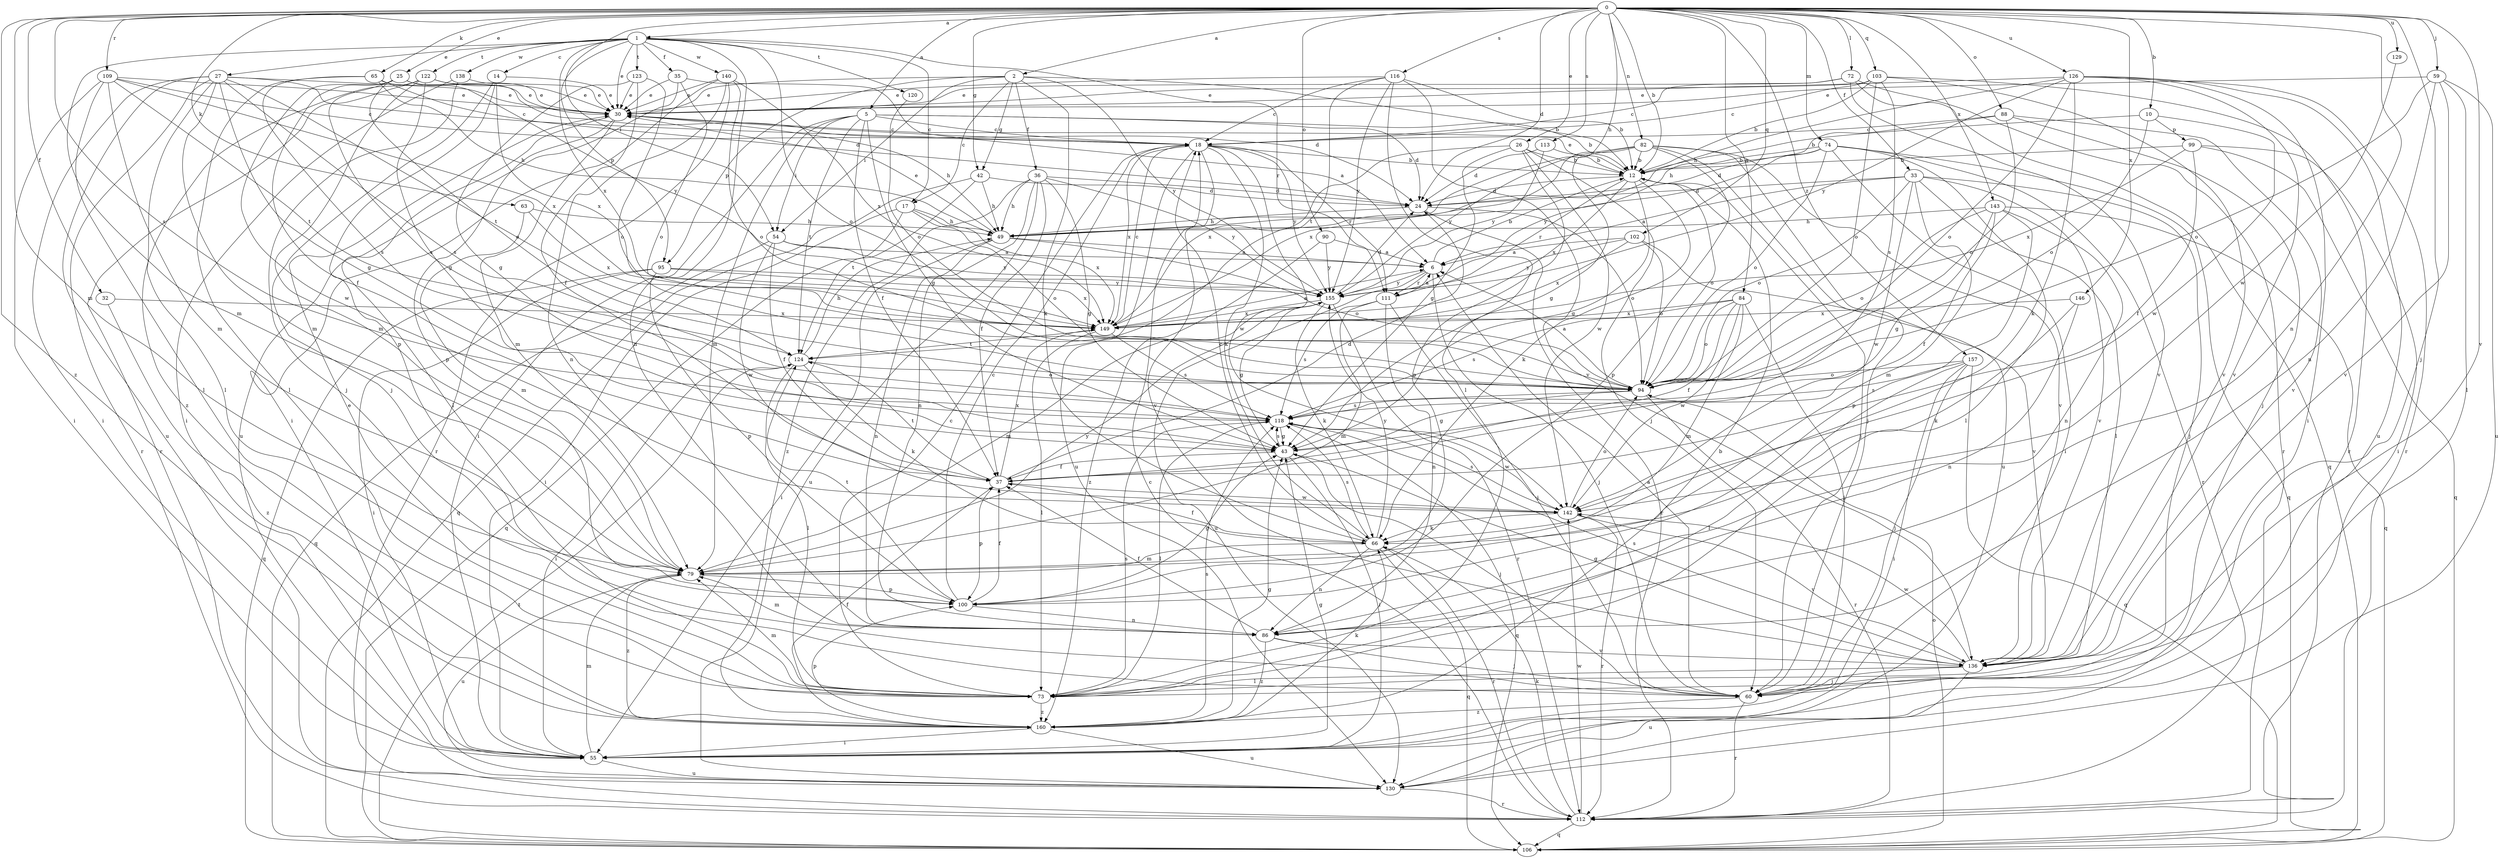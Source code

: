 strict digraph  {
0;
1;
2;
5;
6;
10;
12;
14;
17;
18;
24;
25;
26;
27;
30;
32;
33;
35;
36;
37;
42;
43;
49;
54;
55;
59;
60;
63;
65;
66;
72;
73;
74;
79;
82;
84;
86;
88;
90;
94;
95;
99;
100;
102;
103;
106;
109;
111;
112;
113;
116;
118;
120;
122;
123;
124;
126;
129;
130;
136;
138;
140;
142;
143;
146;
149;
155;
157;
160;
0 -> 1  [label=a];
0 -> 2  [label=a];
0 -> 5  [label=a];
0 -> 10  [label=b];
0 -> 12  [label=b];
0 -> 24  [label=d];
0 -> 25  [label=e];
0 -> 26  [label=e];
0 -> 32  [label=f];
0 -> 33  [label=f];
0 -> 42  [label=g];
0 -> 49  [label=h];
0 -> 54  [label=i];
0 -> 59  [label=j];
0 -> 60  [label=j];
0 -> 63  [label=k];
0 -> 65  [label=k];
0 -> 72  [label=l];
0 -> 74  [label=m];
0 -> 79  [label=m];
0 -> 82  [label=n];
0 -> 84  [label=n];
0 -> 86  [label=n];
0 -> 88  [label=o];
0 -> 90  [label=o];
0 -> 102  [label=q];
0 -> 103  [label=q];
0 -> 109  [label=r];
0 -> 113  [label=s];
0 -> 116  [label=s];
0 -> 118  [label=s];
0 -> 126  [label=u];
0 -> 129  [label=u];
0 -> 136  [label=v];
0 -> 143  [label=x];
0 -> 146  [label=x];
0 -> 157  [label=z];
0 -> 160  [label=z];
1 -> 14  [label=c];
1 -> 17  [label=c];
1 -> 27  [label=e];
1 -> 30  [label=e];
1 -> 35  [label=f];
1 -> 79  [label=m];
1 -> 86  [label=n];
1 -> 94  [label=o];
1 -> 95  [label=p];
1 -> 111  [label=r];
1 -> 120  [label=t];
1 -> 122  [label=t];
1 -> 123  [label=t];
1 -> 138  [label=w];
1 -> 140  [label=w];
1 -> 149  [label=x];
2 -> 12  [label=b];
2 -> 17  [label=c];
2 -> 30  [label=e];
2 -> 36  [label=f];
2 -> 42  [label=g];
2 -> 54  [label=i];
2 -> 66  [label=k];
2 -> 95  [label=p];
2 -> 155  [label=y];
5 -> 12  [label=b];
5 -> 18  [label=c];
5 -> 24  [label=d];
5 -> 37  [label=f];
5 -> 43  [label=g];
5 -> 54  [label=i];
5 -> 55  [label=i];
5 -> 79  [label=m];
5 -> 124  [label=t];
6 -> 12  [label=b];
6 -> 60  [label=j];
6 -> 111  [label=r];
6 -> 130  [label=u];
6 -> 155  [label=y];
10 -> 12  [label=b];
10 -> 94  [label=o];
10 -> 99  [label=p];
10 -> 142  [label=w];
12 -> 24  [label=d];
12 -> 30  [label=e];
12 -> 43  [label=g];
12 -> 60  [label=j];
12 -> 66  [label=k];
12 -> 94  [label=o];
12 -> 111  [label=r];
12 -> 149  [label=x];
14 -> 30  [label=e];
14 -> 60  [label=j];
14 -> 100  [label=p];
14 -> 149  [label=x];
17 -> 49  [label=h];
17 -> 55  [label=i];
17 -> 94  [label=o];
17 -> 106  [label=q];
17 -> 149  [label=x];
18 -> 12  [label=b];
18 -> 66  [label=k];
18 -> 111  [label=r];
18 -> 130  [label=u];
18 -> 136  [label=v];
18 -> 142  [label=w];
18 -> 149  [label=x];
18 -> 155  [label=y];
24 -> 49  [label=h];
24 -> 94  [label=o];
24 -> 112  [label=r];
25 -> 30  [label=e];
25 -> 37  [label=f];
25 -> 94  [label=o];
25 -> 118  [label=s];
25 -> 142  [label=w];
25 -> 155  [label=y];
26 -> 12  [label=b];
26 -> 43  [label=g];
26 -> 60  [label=j];
26 -> 100  [label=p];
26 -> 142  [label=w];
26 -> 149  [label=x];
27 -> 18  [label=c];
27 -> 30  [label=e];
27 -> 43  [label=g];
27 -> 55  [label=i];
27 -> 73  [label=l];
27 -> 79  [label=m];
27 -> 112  [label=r];
27 -> 118  [label=s];
27 -> 124  [label=t];
27 -> 130  [label=u];
30 -> 18  [label=c];
30 -> 49  [label=h];
30 -> 73  [label=l];
30 -> 79  [label=m];
30 -> 100  [label=p];
32 -> 149  [label=x];
32 -> 160  [label=z];
33 -> 6  [label=a];
33 -> 24  [label=d];
33 -> 60  [label=j];
33 -> 73  [label=l];
33 -> 79  [label=m];
33 -> 94  [label=o];
33 -> 136  [label=v];
33 -> 142  [label=w];
35 -> 6  [label=a];
35 -> 30  [label=e];
35 -> 94  [label=o];
35 -> 130  [label=u];
36 -> 24  [label=d];
36 -> 37  [label=f];
36 -> 43  [label=g];
36 -> 49  [label=h];
36 -> 86  [label=n];
36 -> 130  [label=u];
36 -> 155  [label=y];
36 -> 160  [label=z];
37 -> 24  [label=d];
37 -> 100  [label=p];
37 -> 124  [label=t];
37 -> 142  [label=w];
37 -> 149  [label=x];
42 -> 24  [label=d];
42 -> 49  [label=h];
42 -> 106  [label=q];
42 -> 124  [label=t];
43 -> 37  [label=f];
43 -> 55  [label=i];
43 -> 60  [label=j];
43 -> 118  [label=s];
49 -> 6  [label=a];
49 -> 30  [label=e];
49 -> 55  [label=i];
49 -> 86  [label=n];
49 -> 94  [label=o];
54 -> 6  [label=a];
54 -> 37  [label=f];
54 -> 106  [label=q];
54 -> 142  [label=w];
54 -> 155  [label=y];
55 -> 43  [label=g];
55 -> 79  [label=m];
55 -> 130  [label=u];
59 -> 30  [label=e];
59 -> 73  [label=l];
59 -> 86  [label=n];
59 -> 94  [label=o];
59 -> 130  [label=u];
59 -> 136  [label=v];
60 -> 6  [label=a];
60 -> 112  [label=r];
60 -> 160  [label=z];
63 -> 49  [label=h];
63 -> 79  [label=m];
63 -> 149  [label=x];
65 -> 24  [label=d];
65 -> 30  [label=e];
65 -> 49  [label=h];
65 -> 73  [label=l];
65 -> 118  [label=s];
66 -> 18  [label=c];
66 -> 37  [label=f];
66 -> 79  [label=m];
66 -> 86  [label=n];
66 -> 106  [label=q];
66 -> 112  [label=r];
66 -> 118  [label=s];
66 -> 155  [label=y];
72 -> 18  [label=c];
72 -> 30  [label=e];
72 -> 106  [label=q];
72 -> 112  [label=r];
72 -> 136  [label=v];
73 -> 18  [label=c];
73 -> 30  [label=e];
73 -> 79  [label=m];
73 -> 118  [label=s];
73 -> 160  [label=z];
74 -> 12  [label=b];
74 -> 24  [label=d];
74 -> 55  [label=i];
74 -> 73  [label=l];
74 -> 94  [label=o];
74 -> 106  [label=q];
74 -> 112  [label=r];
74 -> 155  [label=y];
79 -> 100  [label=p];
79 -> 130  [label=u];
79 -> 155  [label=y];
79 -> 160  [label=z];
82 -> 12  [label=b];
82 -> 43  [label=g];
82 -> 60  [label=j];
82 -> 100  [label=p];
82 -> 130  [label=u];
82 -> 136  [label=v];
82 -> 149  [label=x];
82 -> 155  [label=y];
84 -> 37  [label=f];
84 -> 60  [label=j];
84 -> 79  [label=m];
84 -> 94  [label=o];
84 -> 118  [label=s];
84 -> 142  [label=w];
84 -> 149  [label=x];
86 -> 37  [label=f];
86 -> 60  [label=j];
86 -> 79  [label=m];
86 -> 136  [label=v];
86 -> 160  [label=z];
88 -> 18  [label=c];
88 -> 49  [label=h];
88 -> 60  [label=j];
88 -> 94  [label=o];
88 -> 136  [label=v];
90 -> 6  [label=a];
90 -> 155  [label=y];
90 -> 160  [label=z];
94 -> 6  [label=a];
94 -> 43  [label=g];
94 -> 112  [label=r];
94 -> 118  [label=s];
95 -> 55  [label=i];
95 -> 100  [label=p];
95 -> 106  [label=q];
95 -> 149  [label=x];
95 -> 155  [label=y];
99 -> 12  [label=b];
99 -> 37  [label=f];
99 -> 55  [label=i];
99 -> 106  [label=q];
99 -> 149  [label=x];
100 -> 18  [label=c];
100 -> 37  [label=f];
100 -> 43  [label=g];
100 -> 86  [label=n];
100 -> 124  [label=t];
102 -> 6  [label=a];
102 -> 94  [label=o];
102 -> 136  [label=v];
102 -> 149  [label=x];
102 -> 155  [label=y];
103 -> 12  [label=b];
103 -> 18  [label=c];
103 -> 30  [label=e];
103 -> 94  [label=o];
103 -> 112  [label=r];
103 -> 118  [label=s];
103 -> 136  [label=v];
106 -> 94  [label=o];
106 -> 124  [label=t];
109 -> 18  [label=c];
109 -> 30  [label=e];
109 -> 55  [label=i];
109 -> 73  [label=l];
109 -> 79  [label=m];
109 -> 124  [label=t];
109 -> 149  [label=x];
111 -> 6  [label=a];
111 -> 60  [label=j];
111 -> 79  [label=m];
111 -> 86  [label=n];
111 -> 118  [label=s];
112 -> 18  [label=c];
112 -> 66  [label=k];
112 -> 106  [label=q];
112 -> 142  [label=w];
113 -> 12  [label=b];
113 -> 24  [label=d];
113 -> 155  [label=y];
116 -> 12  [label=b];
116 -> 18  [label=c];
116 -> 30  [label=e];
116 -> 73  [label=l];
116 -> 124  [label=t];
116 -> 136  [label=v];
116 -> 155  [label=y];
118 -> 43  [label=g];
118 -> 73  [label=l];
118 -> 106  [label=q];
118 -> 142  [label=w];
120 -> 94  [label=o];
122 -> 24  [label=d];
122 -> 30  [label=e];
122 -> 43  [label=g];
122 -> 79  [label=m];
122 -> 112  [label=r];
122 -> 160  [label=z];
123 -> 30  [label=e];
123 -> 37  [label=f];
123 -> 43  [label=g];
123 -> 94  [label=o];
124 -> 49  [label=h];
124 -> 55  [label=i];
124 -> 66  [label=k];
124 -> 73  [label=l];
124 -> 94  [label=o];
126 -> 30  [label=e];
126 -> 49  [label=h];
126 -> 55  [label=i];
126 -> 66  [label=k];
126 -> 94  [label=o];
126 -> 112  [label=r];
126 -> 130  [label=u];
126 -> 136  [label=v];
126 -> 155  [label=y];
129 -> 142  [label=w];
130 -> 112  [label=r];
136 -> 43  [label=g];
136 -> 60  [label=j];
136 -> 73  [label=l];
136 -> 118  [label=s];
136 -> 130  [label=u];
136 -> 142  [label=w];
138 -> 30  [label=e];
138 -> 55  [label=i];
138 -> 60  [label=j];
140 -> 30  [label=e];
140 -> 55  [label=i];
140 -> 86  [label=n];
140 -> 94  [label=o];
140 -> 112  [label=r];
140 -> 149  [label=x];
142 -> 66  [label=k];
142 -> 94  [label=o];
142 -> 112  [label=r];
142 -> 118  [label=s];
142 -> 136  [label=v];
143 -> 37  [label=f];
143 -> 43  [label=g];
143 -> 49  [label=h];
143 -> 86  [label=n];
143 -> 94  [label=o];
143 -> 100  [label=p];
143 -> 106  [label=q];
146 -> 66  [label=k];
146 -> 86  [label=n];
146 -> 149  [label=x];
149 -> 6  [label=a];
149 -> 18  [label=c];
149 -> 73  [label=l];
149 -> 118  [label=s];
149 -> 124  [label=t];
155 -> 24  [label=d];
155 -> 43  [label=g];
155 -> 66  [label=k];
155 -> 79  [label=m];
155 -> 112  [label=r];
155 -> 149  [label=x];
157 -> 55  [label=i];
157 -> 60  [label=j];
157 -> 73  [label=l];
157 -> 94  [label=o];
157 -> 106  [label=q];
157 -> 118  [label=s];
160 -> 12  [label=b];
160 -> 37  [label=f];
160 -> 43  [label=g];
160 -> 55  [label=i];
160 -> 66  [label=k];
160 -> 100  [label=p];
160 -> 118  [label=s];
160 -> 130  [label=u];
}
